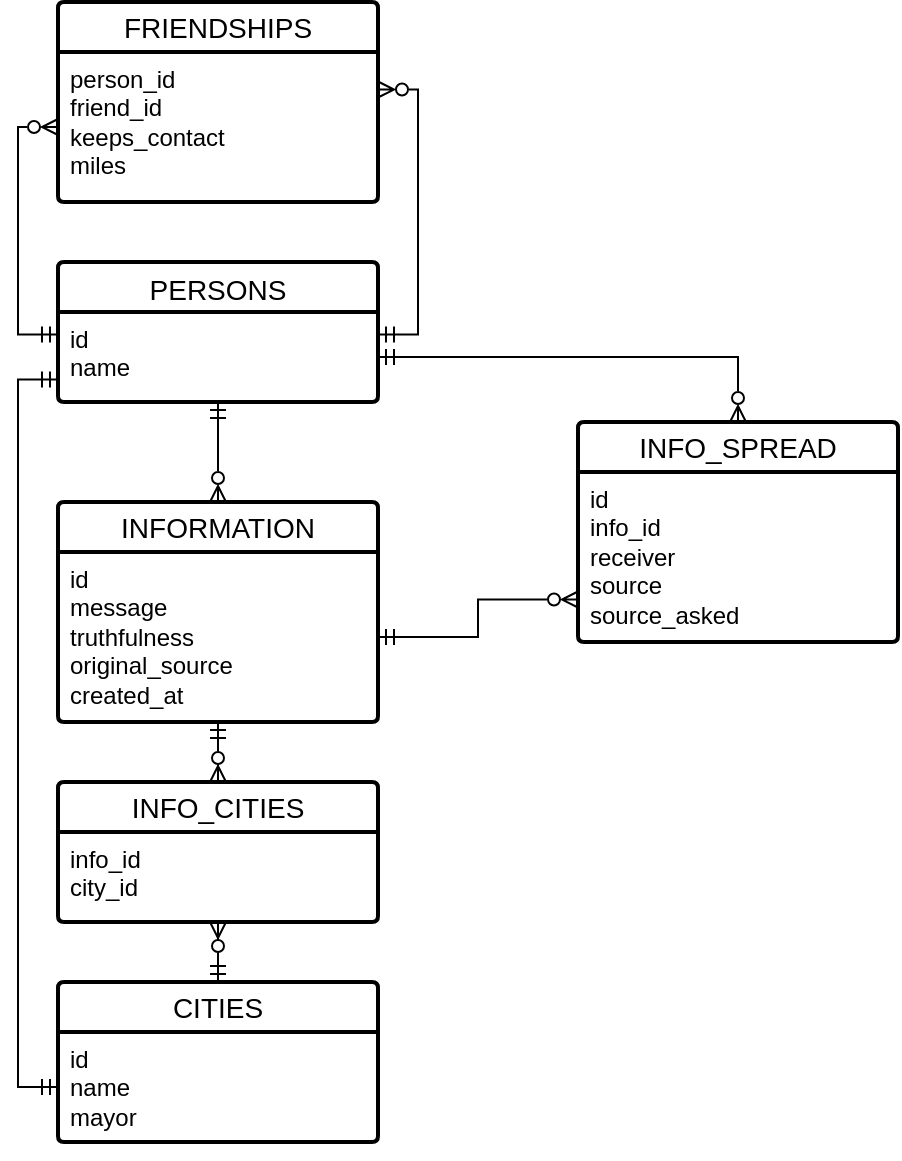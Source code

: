 <mxfile version="24.0.0" type="device">
  <diagram id="R2lEEEUBdFMjLlhIrx00" name="Page-1">
    <mxGraphModel dx="872" dy="490" grid="1" gridSize="10" guides="1" tooltips="1" connect="1" arrows="1" fold="1" page="1" pageScale="1" pageWidth="850" pageHeight="1100" math="0" shadow="0" extFonts="Permanent Marker^https://fonts.googleapis.com/css?family=Permanent+Marker">
      <root>
        <mxCell id="0" />
        <mxCell id="1" parent="0" />
        <mxCell id="MUznTpa28tETEjkemQFK-1" value="&lt;p style=&quot;line-height: 100%;&quot;&gt;PERSONS&lt;/p&gt;" style="swimlane;childLayout=stackLayout;horizontal=1;startSize=25;horizontalStack=0;rounded=1;fontSize=14;fontStyle=0;strokeWidth=2;resizeParent=0;resizeLast=1;shadow=0;dashed=0;align=center;arcSize=4;whiteSpace=wrap;html=1;spacing=10;" parent="1" vertex="1">
          <mxGeometry x="180" y="300" width="160" height="70" as="geometry" />
        </mxCell>
        <mxCell id="MUznTpa28tETEjkemQFK-2" value="&lt;div&gt;id&lt;/div&gt;&lt;div&gt;name&lt;/div&gt;" style="align=left;strokeColor=none;fillColor=none;spacingLeft=4;fontSize=12;verticalAlign=top;resizable=0;rotatable=0;part=1;html=1;" parent="MUznTpa28tETEjkemQFK-1" vertex="1">
          <mxGeometry y="25" width="160" height="45" as="geometry" />
        </mxCell>
        <mxCell id="MUznTpa28tETEjkemQFK-3" style="edgeStyle=orthogonalEdgeStyle;rounded=0;orthogonalLoop=1;jettySize=auto;html=1;exitX=0.5;exitY=1;exitDx=0;exitDy=0;" parent="MUznTpa28tETEjkemQFK-1" source="MUznTpa28tETEjkemQFK-2" target="MUznTpa28tETEjkemQFK-2" edge="1">
          <mxGeometry relative="1" as="geometry" />
        </mxCell>
        <mxCell id="MUznTpa28tETEjkemQFK-5" value="FRIENDSHIPS" style="swimlane;childLayout=stackLayout;horizontal=1;startSize=25;horizontalStack=0;rounded=1;fontSize=14;fontStyle=0;strokeWidth=2;resizeParent=0;resizeLast=1;shadow=0;dashed=0;align=center;arcSize=4;whiteSpace=wrap;html=1;" parent="1" vertex="1">
          <mxGeometry x="180" y="170" width="160" height="100" as="geometry" />
        </mxCell>
        <mxCell id="MUznTpa28tETEjkemQFK-6" value="&lt;div&gt;person_id&lt;/div&gt;&lt;div&gt;friend_id&lt;/div&gt;&lt;div&gt;keeps_contact&lt;/div&gt;&lt;div&gt;miles&lt;br&gt;&lt;/div&gt;" style="align=left;strokeColor=none;fillColor=none;spacingLeft=4;fontSize=12;verticalAlign=top;resizable=0;rotatable=0;part=1;html=1;" parent="MUznTpa28tETEjkemQFK-5" vertex="1">
          <mxGeometry y="25" width="160" height="75" as="geometry" />
        </mxCell>
        <mxCell id="MUznTpa28tETEjkemQFK-7" style="edgeStyle=orthogonalEdgeStyle;rounded=0;orthogonalLoop=1;jettySize=auto;html=1;exitX=0.5;exitY=1;exitDx=0;exitDy=0;" parent="MUznTpa28tETEjkemQFK-5" source="MUznTpa28tETEjkemQFK-6" target="MUznTpa28tETEjkemQFK-6" edge="1">
          <mxGeometry relative="1" as="geometry" />
        </mxCell>
        <mxCell id="MUznTpa28tETEjkemQFK-21" style="edgeStyle=orthogonalEdgeStyle;rounded=0;orthogonalLoop=1;jettySize=auto;html=1;exitX=0.5;exitY=0;exitDx=0;exitDy=0;entryX=0.5;entryY=1;entryDx=0;entryDy=0;startArrow=ERzeroToMany;startFill=0;endArrow=ERmandOne;endFill=0;" parent="1" source="MUznTpa28tETEjkemQFK-8" target="MUznTpa28tETEjkemQFK-2" edge="1">
          <mxGeometry relative="1" as="geometry" />
        </mxCell>
        <mxCell id="MUznTpa28tETEjkemQFK-8" value="INFORMATION" style="swimlane;childLayout=stackLayout;horizontal=1;startSize=25;horizontalStack=0;rounded=1;fontSize=14;fontStyle=0;strokeWidth=2;resizeParent=0;resizeLast=1;shadow=0;dashed=0;align=center;arcSize=4;whiteSpace=wrap;html=1;" parent="1" vertex="1">
          <mxGeometry x="180" y="420" width="160" height="110" as="geometry" />
        </mxCell>
        <mxCell id="MUznTpa28tETEjkemQFK-9" value="&lt;div&gt;id&lt;/div&gt;&lt;div&gt;message&lt;/div&gt;&lt;div&gt;truthfulness&lt;/div&gt;&lt;div&gt;original_source&lt;/div&gt;&lt;div&gt;created_at&lt;br&gt;&lt;/div&gt;" style="align=left;strokeColor=none;fillColor=none;spacingLeft=4;fontSize=12;verticalAlign=top;resizable=0;rotatable=0;part=1;html=1;" parent="MUznTpa28tETEjkemQFK-8" vertex="1">
          <mxGeometry y="25" width="160" height="85" as="geometry" />
        </mxCell>
        <mxCell id="MUznTpa28tETEjkemQFK-10" style="edgeStyle=orthogonalEdgeStyle;rounded=0;orthogonalLoop=1;jettySize=auto;html=1;exitX=0.5;exitY=1;exitDx=0;exitDy=0;" parent="MUznTpa28tETEjkemQFK-8" source="MUznTpa28tETEjkemQFK-9" target="MUznTpa28tETEjkemQFK-9" edge="1">
          <mxGeometry relative="1" as="geometry" />
        </mxCell>
        <mxCell id="MUznTpa28tETEjkemQFK-24" style="edgeStyle=orthogonalEdgeStyle;rounded=0;orthogonalLoop=1;jettySize=auto;html=1;exitX=0.5;exitY=0;exitDx=0;exitDy=0;entryX=1;entryY=0.5;entryDx=0;entryDy=0;startArrow=ERzeroToMany;startFill=0;endArrow=ERmandOne;endFill=0;" parent="1" source="MUznTpa28tETEjkemQFK-11" target="MUznTpa28tETEjkemQFK-2" edge="1">
          <mxGeometry relative="1" as="geometry" />
        </mxCell>
        <mxCell id="MUznTpa28tETEjkemQFK-11" value="INFO_SPREAD" style="swimlane;childLayout=stackLayout;horizontal=1;startSize=25;horizontalStack=0;rounded=1;fontSize=14;fontStyle=0;strokeWidth=2;resizeParent=0;resizeLast=1;shadow=0;dashed=0;align=center;arcSize=4;whiteSpace=wrap;html=1;" parent="1" vertex="1">
          <mxGeometry x="440" y="380" width="160" height="110" as="geometry" />
        </mxCell>
        <mxCell id="MUznTpa28tETEjkemQFK-12" value="&lt;div&gt;id&lt;br&gt;&lt;/div&gt;&lt;div&gt;info_id&lt;/div&gt;&lt;div&gt;receiver&lt;/div&gt;&lt;div&gt;source&lt;/div&gt;&lt;div&gt;source_asked&lt;br&gt;&lt;/div&gt;" style="align=left;strokeColor=none;fillColor=none;spacingLeft=4;fontSize=12;verticalAlign=top;resizable=0;rotatable=0;part=1;html=1;" parent="MUznTpa28tETEjkemQFK-11" vertex="1">
          <mxGeometry y="25" width="160" height="85" as="geometry" />
        </mxCell>
        <mxCell id="MUznTpa28tETEjkemQFK-13" style="edgeStyle=orthogonalEdgeStyle;rounded=0;orthogonalLoop=1;jettySize=auto;html=1;exitX=0.5;exitY=1;exitDx=0;exitDy=0;" parent="MUznTpa28tETEjkemQFK-11" source="MUznTpa28tETEjkemQFK-12" target="MUznTpa28tETEjkemQFK-12" edge="1">
          <mxGeometry relative="1" as="geometry" />
        </mxCell>
        <mxCell id="MUznTpa28tETEjkemQFK-17" style="edgeStyle=orthogonalEdgeStyle;rounded=0;orthogonalLoop=1;jettySize=auto;html=1;exitX=0;exitY=0.5;exitDx=0;exitDy=0;entryX=0;entryY=0.25;entryDx=0;entryDy=0;startArrow=ERzeroToMany;startFill=0;endArrow=ERmandOne;endFill=0;" parent="1" source="MUznTpa28tETEjkemQFK-6" target="MUznTpa28tETEjkemQFK-2" edge="1">
          <mxGeometry relative="1" as="geometry" />
        </mxCell>
        <mxCell id="MUznTpa28tETEjkemQFK-18" style="edgeStyle=orthogonalEdgeStyle;rounded=0;orthogonalLoop=1;jettySize=auto;html=1;exitX=1;exitY=0.25;exitDx=0;exitDy=0;entryX=1;entryY=0.25;entryDx=0;entryDy=0;startArrow=ERzeroToMany;startFill=0;endArrow=ERmandOne;endFill=0;" parent="1" source="MUznTpa28tETEjkemQFK-6" target="MUznTpa28tETEjkemQFK-2" edge="1">
          <mxGeometry relative="1" as="geometry" />
        </mxCell>
        <mxCell id="MUznTpa28tETEjkemQFK-25" style="edgeStyle=orthogonalEdgeStyle;rounded=0;orthogonalLoop=1;jettySize=auto;html=1;exitX=0;exitY=0.75;exitDx=0;exitDy=0;entryX=1;entryY=0.5;entryDx=0;entryDy=0;startArrow=ERzeroToMany;startFill=0;endArrow=ERmandOne;endFill=0;" parent="1" source="MUznTpa28tETEjkemQFK-12" target="MUznTpa28tETEjkemQFK-9" edge="1">
          <mxGeometry relative="1" as="geometry" />
        </mxCell>
        <mxCell id="MUznTpa28tETEjkemQFK-27" value="CITIES" style="swimlane;childLayout=stackLayout;horizontal=1;startSize=25;horizontalStack=0;rounded=1;fontSize=14;fontStyle=0;strokeWidth=2;resizeParent=0;resizeLast=1;shadow=0;dashed=0;align=center;arcSize=4;whiteSpace=wrap;html=1;" parent="1" vertex="1">
          <mxGeometry x="180" y="660" width="160" height="80" as="geometry" />
        </mxCell>
        <mxCell id="MUznTpa28tETEjkemQFK-28" value="&lt;div&gt;id&lt;/div&gt;&lt;div&gt;name&lt;/div&gt;&lt;div&gt;mayor&lt;br&gt;&lt;/div&gt;" style="align=left;strokeColor=none;fillColor=none;spacingLeft=4;fontSize=12;verticalAlign=top;resizable=0;rotatable=0;part=1;html=1;" parent="MUznTpa28tETEjkemQFK-27" vertex="1">
          <mxGeometry y="25" width="160" height="55" as="geometry" />
        </mxCell>
        <mxCell id="MUznTpa28tETEjkemQFK-29" style="edgeStyle=orthogonalEdgeStyle;rounded=0;orthogonalLoop=1;jettySize=auto;html=1;exitX=0.5;exitY=1;exitDx=0;exitDy=0;" parent="MUznTpa28tETEjkemQFK-27" source="MUznTpa28tETEjkemQFK-28" target="MUznTpa28tETEjkemQFK-28" edge="1">
          <mxGeometry relative="1" as="geometry" />
        </mxCell>
        <mxCell id="MUznTpa28tETEjkemQFK-35" value="INFO_CITIES" style="swimlane;childLayout=stackLayout;horizontal=1;startSize=25;horizontalStack=0;rounded=1;fontSize=14;fontStyle=0;strokeWidth=2;resizeParent=0;resizeLast=1;shadow=0;dashed=0;align=center;arcSize=4;whiteSpace=wrap;html=1;" parent="1" vertex="1">
          <mxGeometry x="180" y="560" width="160" height="70" as="geometry" />
        </mxCell>
        <mxCell id="MUznTpa28tETEjkemQFK-36" value="&lt;div&gt;info_id&lt;/div&gt;&lt;div&gt;city_id&lt;/div&gt;&lt;div&gt;&lt;br&gt;&lt;/div&gt;" style="align=left;strokeColor=none;fillColor=none;spacingLeft=4;fontSize=12;verticalAlign=top;resizable=0;rotatable=0;part=1;html=1;" parent="MUznTpa28tETEjkemQFK-35" vertex="1">
          <mxGeometry y="25" width="160" height="45" as="geometry" />
        </mxCell>
        <mxCell id="MUznTpa28tETEjkemQFK-37" style="edgeStyle=orthogonalEdgeStyle;rounded=0;orthogonalLoop=1;jettySize=auto;html=1;exitX=0.5;exitY=1;exitDx=0;exitDy=0;" parent="MUznTpa28tETEjkemQFK-35" source="MUznTpa28tETEjkemQFK-36" target="MUznTpa28tETEjkemQFK-36" edge="1">
          <mxGeometry relative="1" as="geometry" />
        </mxCell>
        <mxCell id="MUznTpa28tETEjkemQFK-40" value="" style="fontSize=12;html=1;endArrow=ERzeroToMany;startArrow=ERmandOne;rounded=0;entryX=0.5;entryY=0;entryDx=0;entryDy=0;exitX=0.5;exitY=0;exitDx=0;exitDy=0;" parent="1" source="MUznTpa28tETEjkemQFK-35" target="MUznTpa28tETEjkemQFK-35" edge="1">
          <mxGeometry width="100" height="100" relative="1" as="geometry">
            <mxPoint x="250" y="620" as="sourcePoint" />
            <mxPoint x="350" y="520" as="targetPoint" />
          </mxGeometry>
        </mxCell>
        <mxCell id="MUznTpa28tETEjkemQFK-42" value="" style="fontSize=12;html=1;endArrow=ERzeroToMany;startArrow=ERmandOne;rounded=0;entryX=0.5;entryY=0;entryDx=0;entryDy=0;exitX=0.5;exitY=1;exitDx=0;exitDy=0;" parent="1" source="MUznTpa28tETEjkemQFK-9" target="MUznTpa28tETEjkemQFK-35" edge="1">
          <mxGeometry width="100" height="100" relative="1" as="geometry">
            <mxPoint x="120" y="640" as="sourcePoint" />
            <mxPoint x="220" y="540" as="targetPoint" />
          </mxGeometry>
        </mxCell>
        <mxCell id="MUznTpa28tETEjkemQFK-43" value="" style="fontSize=12;html=1;endArrow=ERzeroToMany;startArrow=ERmandOne;rounded=0;entryX=0.5;entryY=1;entryDx=0;entryDy=0;exitX=0.5;exitY=0;exitDx=0;exitDy=0;" parent="1" source="MUznTpa28tETEjkemQFK-27" target="MUznTpa28tETEjkemQFK-36" edge="1">
          <mxGeometry width="100" height="100" relative="1" as="geometry">
            <mxPoint x="100" y="750" as="sourcePoint" />
            <mxPoint x="200" y="650" as="targetPoint" />
          </mxGeometry>
        </mxCell>
        <mxCell id="MUznTpa28tETEjkemQFK-44" style="edgeStyle=orthogonalEdgeStyle;rounded=0;orthogonalLoop=1;jettySize=auto;html=1;exitX=0;exitY=0.5;exitDx=0;exitDy=0;entryX=0;entryY=0.75;entryDx=0;entryDy=0;startArrow=ERmandOne;startFill=0;endArrow=ERmandOne;endFill=0;" parent="1" source="MUznTpa28tETEjkemQFK-28" target="MUznTpa28tETEjkemQFK-2" edge="1">
          <mxGeometry relative="1" as="geometry" />
        </mxCell>
      </root>
    </mxGraphModel>
  </diagram>
</mxfile>
